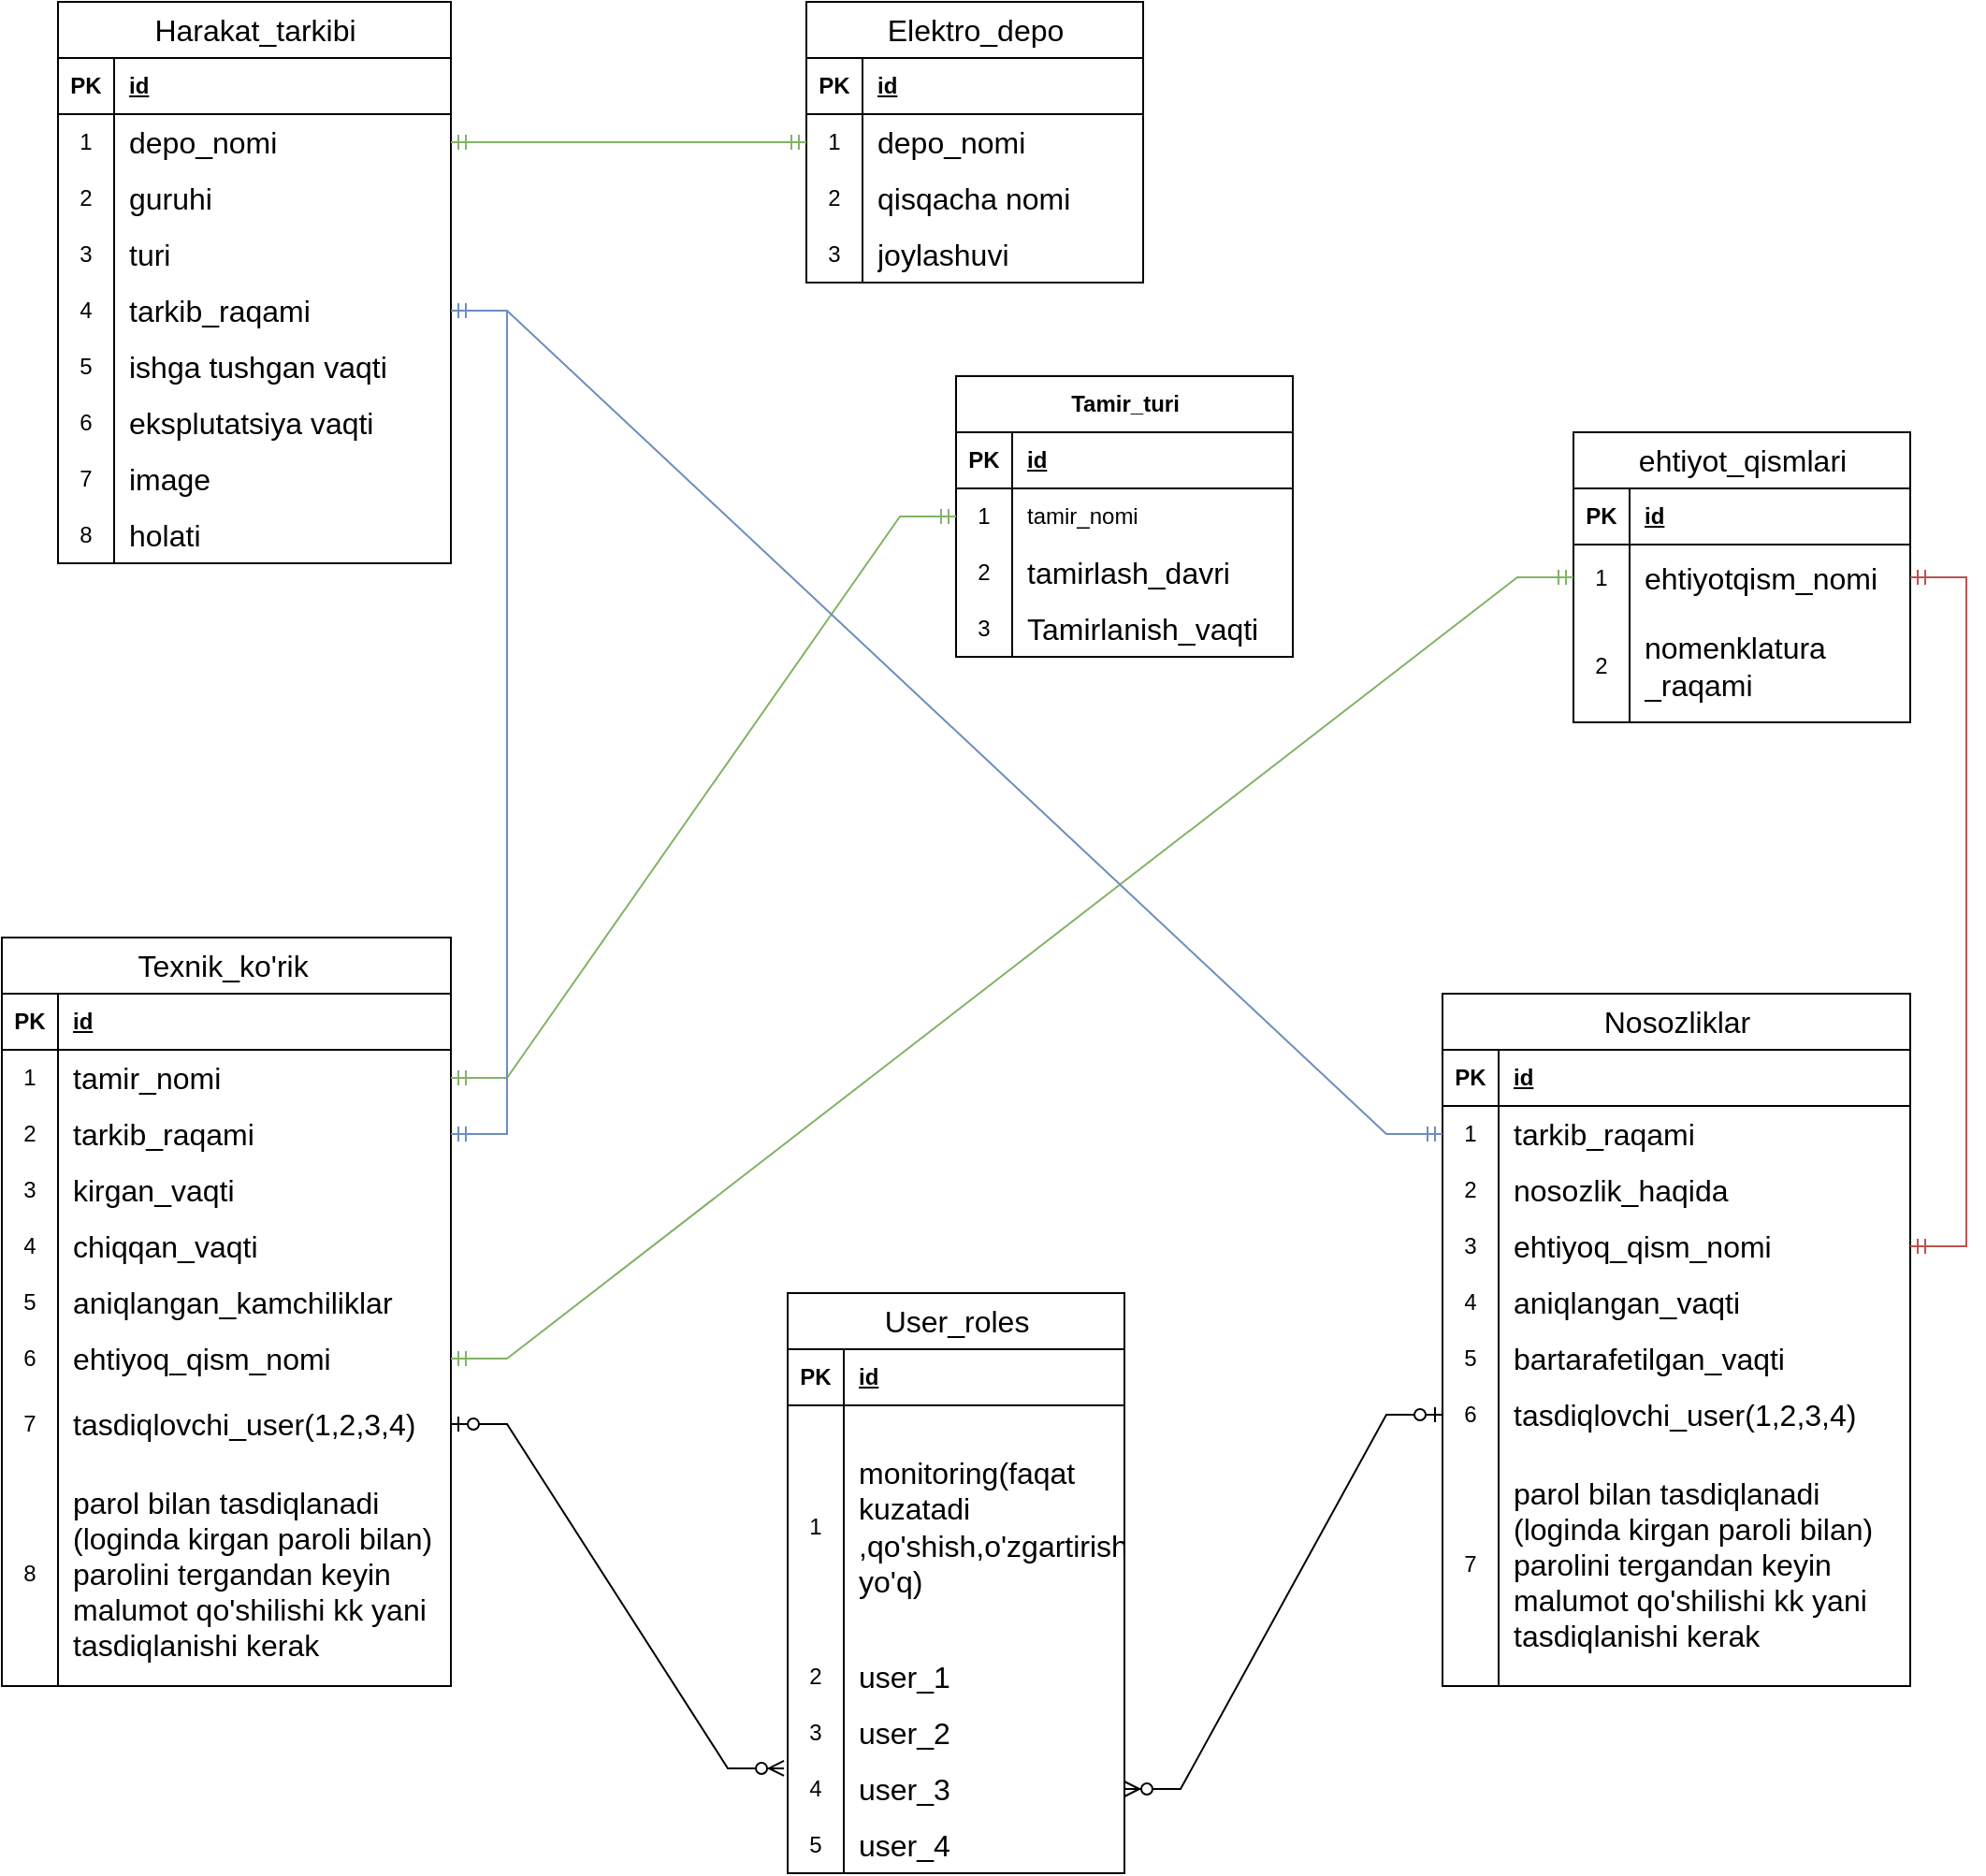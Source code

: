 <mxfile version="28.1.0">
  <diagram name="Page-1" id="N8yVoRPOtxzETJWwscQJ">
    <mxGraphModel grid="1" page="1" gridSize="10" guides="1" tooltips="1" connect="1" arrows="1" fold="1" pageScale="1" pageWidth="850" pageHeight="1100" math="0" shadow="0">
      <root>
        <mxCell id="0" />
        <mxCell id="1" parent="0" />
        <mxCell id="665n2xnm3zShZPQSipQj-125" value="Tamir_turi" style="shape=table;startSize=30;container=1;collapsible=1;childLayout=tableLayout;fixedRows=1;rowLines=0;fontStyle=1;align=center;resizeLast=1;html=1;" vertex="1" parent="1">
          <mxGeometry x="240" y="230" width="180" height="150" as="geometry" />
        </mxCell>
        <mxCell id="665n2xnm3zShZPQSipQj-126" value="" style="shape=tableRow;horizontal=0;startSize=0;swimlaneHead=0;swimlaneBody=0;fillColor=none;collapsible=0;dropTarget=0;points=[[0,0.5],[1,0.5]];portConstraint=eastwest;top=0;left=0;right=0;bottom=1;" vertex="1" parent="665n2xnm3zShZPQSipQj-125">
          <mxGeometry y="30" width="180" height="30" as="geometry" />
        </mxCell>
        <mxCell id="665n2xnm3zShZPQSipQj-127" value="PK" style="shape=partialRectangle;connectable=0;fillColor=none;top=0;left=0;bottom=0;right=0;fontStyle=1;overflow=hidden;whiteSpace=wrap;html=1;" vertex="1" parent="665n2xnm3zShZPQSipQj-126">
          <mxGeometry width="30" height="30" as="geometry">
            <mxRectangle width="30" height="30" as="alternateBounds" />
          </mxGeometry>
        </mxCell>
        <mxCell id="665n2xnm3zShZPQSipQj-128" value="id" style="shape=partialRectangle;connectable=0;fillColor=none;top=0;left=0;bottom=0;right=0;align=left;spacingLeft=6;fontStyle=5;overflow=hidden;whiteSpace=wrap;html=1;" vertex="1" parent="665n2xnm3zShZPQSipQj-126">
          <mxGeometry x="30" width="150" height="30" as="geometry">
            <mxRectangle width="150" height="30" as="alternateBounds" />
          </mxGeometry>
        </mxCell>
        <mxCell id="665n2xnm3zShZPQSipQj-129" value="" style="shape=tableRow;horizontal=0;startSize=0;swimlaneHead=0;swimlaneBody=0;fillColor=none;collapsible=0;dropTarget=0;points=[[0,0.5],[1,0.5]];portConstraint=eastwest;top=0;left=0;right=0;bottom=0;" vertex="1" parent="665n2xnm3zShZPQSipQj-125">
          <mxGeometry y="60" width="180" height="30" as="geometry" />
        </mxCell>
        <mxCell id="665n2xnm3zShZPQSipQj-130" value="1" style="shape=partialRectangle;connectable=0;fillColor=none;top=0;left=0;bottom=0;right=0;editable=1;overflow=hidden;whiteSpace=wrap;html=1;" vertex="1" parent="665n2xnm3zShZPQSipQj-129">
          <mxGeometry width="30" height="30" as="geometry">
            <mxRectangle width="30" height="30" as="alternateBounds" />
          </mxGeometry>
        </mxCell>
        <mxCell id="665n2xnm3zShZPQSipQj-131" value="tamir_nomi" style="shape=partialRectangle;connectable=0;fillColor=none;top=0;left=0;bottom=0;right=0;align=left;spacingLeft=6;overflow=hidden;whiteSpace=wrap;html=1;" vertex="1" parent="665n2xnm3zShZPQSipQj-129">
          <mxGeometry x="30" width="150" height="30" as="geometry">
            <mxRectangle width="150" height="30" as="alternateBounds" />
          </mxGeometry>
        </mxCell>
        <mxCell id="665n2xnm3zShZPQSipQj-132" value="" style="shape=tableRow;horizontal=0;startSize=0;swimlaneHead=0;swimlaneBody=0;fillColor=none;collapsible=0;dropTarget=0;points=[[0,0.5],[1,0.5]];portConstraint=eastwest;top=0;left=0;right=0;bottom=0;" vertex="1" parent="665n2xnm3zShZPQSipQj-125">
          <mxGeometry y="90" width="180" height="30" as="geometry" />
        </mxCell>
        <mxCell id="665n2xnm3zShZPQSipQj-133" value="2" style="shape=partialRectangle;connectable=0;fillColor=none;top=0;left=0;bottom=0;right=0;editable=1;overflow=hidden;whiteSpace=wrap;html=1;" vertex="1" parent="665n2xnm3zShZPQSipQj-132">
          <mxGeometry width="30" height="30" as="geometry">
            <mxRectangle width="30" height="30" as="alternateBounds" />
          </mxGeometry>
        </mxCell>
        <mxCell id="665n2xnm3zShZPQSipQj-134" value="&lt;span style=&quot;font-size: 16px;&quot;&gt;tamirlash_davri&lt;/span&gt;" style="shape=partialRectangle;connectable=0;fillColor=none;top=0;left=0;bottom=0;right=0;align=left;spacingLeft=6;overflow=hidden;whiteSpace=wrap;html=1;" vertex="1" parent="665n2xnm3zShZPQSipQj-132">
          <mxGeometry x="30" width="150" height="30" as="geometry">
            <mxRectangle width="150" height="30" as="alternateBounds" />
          </mxGeometry>
        </mxCell>
        <mxCell id="665n2xnm3zShZPQSipQj-135" value="" style="shape=tableRow;horizontal=0;startSize=0;swimlaneHead=0;swimlaneBody=0;fillColor=none;collapsible=0;dropTarget=0;points=[[0,0.5],[1,0.5]];portConstraint=eastwest;top=0;left=0;right=0;bottom=0;" vertex="1" parent="665n2xnm3zShZPQSipQj-125">
          <mxGeometry y="120" width="180" height="30" as="geometry" />
        </mxCell>
        <mxCell id="665n2xnm3zShZPQSipQj-136" value="3" style="shape=partialRectangle;connectable=0;fillColor=none;top=0;left=0;bottom=0;right=0;editable=1;overflow=hidden;whiteSpace=wrap;html=1;" vertex="1" parent="665n2xnm3zShZPQSipQj-135">
          <mxGeometry width="30" height="30" as="geometry">
            <mxRectangle width="30" height="30" as="alternateBounds" />
          </mxGeometry>
        </mxCell>
        <mxCell id="665n2xnm3zShZPQSipQj-137" value="&lt;span style=&quot;font-size: 16px;&quot;&gt;Tamirlanish_vaqti&lt;/span&gt;" style="shape=partialRectangle;connectable=0;fillColor=none;top=0;left=0;bottom=0;right=0;align=left;spacingLeft=6;overflow=hidden;whiteSpace=wrap;html=1;" vertex="1" parent="665n2xnm3zShZPQSipQj-135">
          <mxGeometry x="30" width="150" height="30" as="geometry">
            <mxRectangle width="150" height="30" as="alternateBounds" />
          </mxGeometry>
        </mxCell>
        <mxCell id="665n2xnm3zShZPQSipQj-138" value="&lt;span style=&quot;font-size: 16px; font-weight: 400;&quot;&gt;Elektro_depo&lt;/span&gt;" style="shape=table;startSize=30;container=1;collapsible=1;childLayout=tableLayout;fixedRows=1;rowLines=0;fontStyle=1;align=center;resizeLast=1;html=1;" vertex="1" parent="1">
          <mxGeometry x="160" y="30" width="180" height="150" as="geometry" />
        </mxCell>
        <mxCell id="665n2xnm3zShZPQSipQj-139" value="" style="shape=tableRow;horizontal=0;startSize=0;swimlaneHead=0;swimlaneBody=0;fillColor=none;collapsible=0;dropTarget=0;points=[[0,0.5],[1,0.5]];portConstraint=eastwest;top=0;left=0;right=0;bottom=1;" vertex="1" parent="665n2xnm3zShZPQSipQj-138">
          <mxGeometry y="30" width="180" height="30" as="geometry" />
        </mxCell>
        <mxCell id="665n2xnm3zShZPQSipQj-140" value="PK" style="shape=partialRectangle;connectable=0;fillColor=none;top=0;left=0;bottom=0;right=0;fontStyle=1;overflow=hidden;whiteSpace=wrap;html=1;" vertex="1" parent="665n2xnm3zShZPQSipQj-139">
          <mxGeometry width="30" height="30" as="geometry">
            <mxRectangle width="30" height="30" as="alternateBounds" />
          </mxGeometry>
        </mxCell>
        <mxCell id="665n2xnm3zShZPQSipQj-141" value="id" style="shape=partialRectangle;connectable=0;fillColor=none;top=0;left=0;bottom=0;right=0;align=left;spacingLeft=6;fontStyle=5;overflow=hidden;whiteSpace=wrap;html=1;" vertex="1" parent="665n2xnm3zShZPQSipQj-139">
          <mxGeometry x="30" width="150" height="30" as="geometry">
            <mxRectangle width="150" height="30" as="alternateBounds" />
          </mxGeometry>
        </mxCell>
        <mxCell id="665n2xnm3zShZPQSipQj-142" value="" style="shape=tableRow;horizontal=0;startSize=0;swimlaneHead=0;swimlaneBody=0;fillColor=none;collapsible=0;dropTarget=0;points=[[0,0.5],[1,0.5]];portConstraint=eastwest;top=0;left=0;right=0;bottom=0;" vertex="1" parent="665n2xnm3zShZPQSipQj-138">
          <mxGeometry y="60" width="180" height="30" as="geometry" />
        </mxCell>
        <mxCell id="665n2xnm3zShZPQSipQj-143" value="1" style="shape=partialRectangle;connectable=0;fillColor=none;top=0;left=0;bottom=0;right=0;editable=1;overflow=hidden;whiteSpace=wrap;html=1;" vertex="1" parent="665n2xnm3zShZPQSipQj-142">
          <mxGeometry width="30" height="30" as="geometry">
            <mxRectangle width="30" height="30" as="alternateBounds" />
          </mxGeometry>
        </mxCell>
        <mxCell id="665n2xnm3zShZPQSipQj-144" value="&lt;span style=&quot;font-size: 16px;&quot;&gt;depo_nomi&lt;/span&gt;" style="shape=partialRectangle;connectable=0;fillColor=none;top=0;left=0;bottom=0;right=0;align=left;spacingLeft=6;overflow=hidden;whiteSpace=wrap;html=1;" vertex="1" parent="665n2xnm3zShZPQSipQj-142">
          <mxGeometry x="30" width="150" height="30" as="geometry">
            <mxRectangle width="150" height="30" as="alternateBounds" />
          </mxGeometry>
        </mxCell>
        <mxCell id="665n2xnm3zShZPQSipQj-145" value="" style="shape=tableRow;horizontal=0;startSize=0;swimlaneHead=0;swimlaneBody=0;fillColor=none;collapsible=0;dropTarget=0;points=[[0,0.5],[1,0.5]];portConstraint=eastwest;top=0;left=0;right=0;bottom=0;" vertex="1" parent="665n2xnm3zShZPQSipQj-138">
          <mxGeometry y="90" width="180" height="30" as="geometry" />
        </mxCell>
        <mxCell id="665n2xnm3zShZPQSipQj-146" value="2" style="shape=partialRectangle;connectable=0;fillColor=none;top=0;left=0;bottom=0;right=0;editable=1;overflow=hidden;whiteSpace=wrap;html=1;" vertex="1" parent="665n2xnm3zShZPQSipQj-145">
          <mxGeometry width="30" height="30" as="geometry">
            <mxRectangle width="30" height="30" as="alternateBounds" />
          </mxGeometry>
        </mxCell>
        <mxCell id="665n2xnm3zShZPQSipQj-147" value="&lt;span style=&quot;font-size: 16px;&quot;&gt;qisqacha nomi&lt;/span&gt;" style="shape=partialRectangle;connectable=0;fillColor=none;top=0;left=0;bottom=0;right=0;align=left;spacingLeft=6;overflow=hidden;whiteSpace=wrap;html=1;" vertex="1" parent="665n2xnm3zShZPQSipQj-145">
          <mxGeometry x="30" width="150" height="30" as="geometry">
            <mxRectangle width="150" height="30" as="alternateBounds" />
          </mxGeometry>
        </mxCell>
        <mxCell id="665n2xnm3zShZPQSipQj-148" value="" style="shape=tableRow;horizontal=0;startSize=0;swimlaneHead=0;swimlaneBody=0;fillColor=none;collapsible=0;dropTarget=0;points=[[0,0.5],[1,0.5]];portConstraint=eastwest;top=0;left=0;right=0;bottom=0;" vertex="1" parent="665n2xnm3zShZPQSipQj-138">
          <mxGeometry y="120" width="180" height="30" as="geometry" />
        </mxCell>
        <mxCell id="665n2xnm3zShZPQSipQj-149" value="3" style="shape=partialRectangle;connectable=0;fillColor=none;top=0;left=0;bottom=0;right=0;editable=1;overflow=hidden;whiteSpace=wrap;html=1;" vertex="1" parent="665n2xnm3zShZPQSipQj-148">
          <mxGeometry width="30" height="30" as="geometry">
            <mxRectangle width="30" height="30" as="alternateBounds" />
          </mxGeometry>
        </mxCell>
        <mxCell id="665n2xnm3zShZPQSipQj-150" value="&lt;span style=&quot;font-size: 16px;&quot;&gt;joylashuvi&lt;/span&gt;" style="shape=partialRectangle;connectable=0;fillColor=none;top=0;left=0;bottom=0;right=0;align=left;spacingLeft=6;overflow=hidden;whiteSpace=wrap;html=1;" vertex="1" parent="665n2xnm3zShZPQSipQj-148">
          <mxGeometry x="30" width="150" height="30" as="geometry">
            <mxRectangle width="150" height="30" as="alternateBounds" />
          </mxGeometry>
        </mxCell>
        <mxCell id="665n2xnm3zShZPQSipQj-151" value="&lt;span style=&quot;font-size: 16px; font-weight: 400;&quot;&gt;ehtiyot_qismlari&lt;/span&gt;" style="shape=table;startSize=30;container=1;collapsible=1;childLayout=tableLayout;fixedRows=1;rowLines=0;fontStyle=1;align=center;resizeLast=1;html=1;" vertex="1" parent="1">
          <mxGeometry x="570" y="260" width="180" height="155" as="geometry" />
        </mxCell>
        <mxCell id="665n2xnm3zShZPQSipQj-152" value="" style="shape=tableRow;horizontal=0;startSize=0;swimlaneHead=0;swimlaneBody=0;fillColor=none;collapsible=0;dropTarget=0;points=[[0,0.5],[1,0.5]];portConstraint=eastwest;top=0;left=0;right=0;bottom=1;" vertex="1" parent="665n2xnm3zShZPQSipQj-151">
          <mxGeometry y="30" width="180" height="30" as="geometry" />
        </mxCell>
        <mxCell id="665n2xnm3zShZPQSipQj-153" value="PK" style="shape=partialRectangle;connectable=0;fillColor=none;top=0;left=0;bottom=0;right=0;fontStyle=1;overflow=hidden;whiteSpace=wrap;html=1;" vertex="1" parent="665n2xnm3zShZPQSipQj-152">
          <mxGeometry width="30" height="30" as="geometry">
            <mxRectangle width="30" height="30" as="alternateBounds" />
          </mxGeometry>
        </mxCell>
        <mxCell id="665n2xnm3zShZPQSipQj-154" value="id" style="shape=partialRectangle;connectable=0;fillColor=none;top=0;left=0;bottom=0;right=0;align=left;spacingLeft=6;fontStyle=5;overflow=hidden;whiteSpace=wrap;html=1;" vertex="1" parent="665n2xnm3zShZPQSipQj-152">
          <mxGeometry x="30" width="150" height="30" as="geometry">
            <mxRectangle width="150" height="30" as="alternateBounds" />
          </mxGeometry>
        </mxCell>
        <mxCell id="665n2xnm3zShZPQSipQj-155" value="" style="shape=tableRow;horizontal=0;startSize=0;swimlaneHead=0;swimlaneBody=0;fillColor=none;collapsible=0;dropTarget=0;points=[[0,0.5],[1,0.5]];portConstraint=eastwest;top=0;left=0;right=0;bottom=0;" vertex="1" parent="665n2xnm3zShZPQSipQj-151">
          <mxGeometry y="60" width="180" height="35" as="geometry" />
        </mxCell>
        <mxCell id="665n2xnm3zShZPQSipQj-156" value="1" style="shape=partialRectangle;connectable=0;fillColor=none;top=0;left=0;bottom=0;right=0;editable=1;overflow=hidden;whiteSpace=wrap;html=1;" vertex="1" parent="665n2xnm3zShZPQSipQj-155">
          <mxGeometry width="30" height="35" as="geometry">
            <mxRectangle width="30" height="35" as="alternateBounds" />
          </mxGeometry>
        </mxCell>
        <mxCell id="665n2xnm3zShZPQSipQj-157" value="&lt;span style=&quot;font-size: 16px;&quot;&gt;ehtiyotqism_nomi&lt;/span&gt;" style="shape=partialRectangle;connectable=0;fillColor=none;top=0;left=0;bottom=0;right=0;align=left;spacingLeft=6;overflow=hidden;whiteSpace=wrap;html=1;" vertex="1" parent="665n2xnm3zShZPQSipQj-155">
          <mxGeometry x="30" width="150" height="35" as="geometry">
            <mxRectangle width="150" height="35" as="alternateBounds" />
          </mxGeometry>
        </mxCell>
        <mxCell id="665n2xnm3zShZPQSipQj-161" value="" style="shape=tableRow;horizontal=0;startSize=0;swimlaneHead=0;swimlaneBody=0;fillColor=none;collapsible=0;dropTarget=0;points=[[0,0.5],[1,0.5]];portConstraint=eastwest;top=0;left=0;right=0;bottom=0;" vertex="1" parent="665n2xnm3zShZPQSipQj-151">
          <mxGeometry y="95" width="180" height="60" as="geometry" />
        </mxCell>
        <mxCell id="665n2xnm3zShZPQSipQj-162" value="2" style="shape=partialRectangle;connectable=0;fillColor=none;top=0;left=0;bottom=0;right=0;editable=1;overflow=hidden;whiteSpace=wrap;html=1;" vertex="1" parent="665n2xnm3zShZPQSipQj-161">
          <mxGeometry width="30" height="60" as="geometry">
            <mxRectangle width="30" height="60" as="alternateBounds" />
          </mxGeometry>
        </mxCell>
        <mxCell id="665n2xnm3zShZPQSipQj-163" value="&lt;span style=&quot;font-size: 16px;&quot;&gt;nomenklatura _raqami&lt;/span&gt;" style="shape=partialRectangle;connectable=0;fillColor=none;top=0;left=0;bottom=0;right=0;align=left;spacingLeft=6;overflow=hidden;whiteSpace=wrap;html=1;" vertex="1" parent="665n2xnm3zShZPQSipQj-161">
          <mxGeometry x="30" width="150" height="60" as="geometry">
            <mxRectangle width="150" height="60" as="alternateBounds" />
          </mxGeometry>
        </mxCell>
        <mxCell id="665n2xnm3zShZPQSipQj-164" value="&lt;span style=&quot;font-size: 16px; font-weight: 400;&quot;&gt;Harakat_tarkibi&lt;/span&gt;" style="shape=table;startSize=30;container=1;collapsible=1;childLayout=tableLayout;fixedRows=1;rowLines=0;fontStyle=1;align=center;resizeLast=1;html=1;" vertex="1" parent="1">
          <mxGeometry x="-240" y="30" width="210" height="300" as="geometry" />
        </mxCell>
        <mxCell id="665n2xnm3zShZPQSipQj-165" value="" style="shape=tableRow;horizontal=0;startSize=0;swimlaneHead=0;swimlaneBody=0;fillColor=none;collapsible=0;dropTarget=0;points=[[0,0.5],[1,0.5]];portConstraint=eastwest;top=0;left=0;right=0;bottom=1;" vertex="1" parent="665n2xnm3zShZPQSipQj-164">
          <mxGeometry y="30" width="210" height="30" as="geometry" />
        </mxCell>
        <mxCell id="665n2xnm3zShZPQSipQj-166" value="PK" style="shape=partialRectangle;connectable=0;fillColor=none;top=0;left=0;bottom=0;right=0;fontStyle=1;overflow=hidden;whiteSpace=wrap;html=1;" vertex="1" parent="665n2xnm3zShZPQSipQj-165">
          <mxGeometry width="30" height="30" as="geometry">
            <mxRectangle width="30" height="30" as="alternateBounds" />
          </mxGeometry>
        </mxCell>
        <mxCell id="665n2xnm3zShZPQSipQj-167" value="id" style="shape=partialRectangle;connectable=0;fillColor=none;top=0;left=0;bottom=0;right=0;align=left;spacingLeft=6;fontStyle=5;overflow=hidden;whiteSpace=wrap;html=1;" vertex="1" parent="665n2xnm3zShZPQSipQj-165">
          <mxGeometry x="30" width="180" height="30" as="geometry">
            <mxRectangle width="180" height="30" as="alternateBounds" />
          </mxGeometry>
        </mxCell>
        <mxCell id="665n2xnm3zShZPQSipQj-168" value="" style="shape=tableRow;horizontal=0;startSize=0;swimlaneHead=0;swimlaneBody=0;fillColor=none;collapsible=0;dropTarget=0;points=[[0,0.5],[1,0.5]];portConstraint=eastwest;top=0;left=0;right=0;bottom=0;" vertex="1" parent="665n2xnm3zShZPQSipQj-164">
          <mxGeometry y="60" width="210" height="30" as="geometry" />
        </mxCell>
        <mxCell id="665n2xnm3zShZPQSipQj-169" value="1" style="shape=partialRectangle;connectable=0;fillColor=none;top=0;left=0;bottom=0;right=0;editable=1;overflow=hidden;whiteSpace=wrap;html=1;" vertex="1" parent="665n2xnm3zShZPQSipQj-168">
          <mxGeometry width="30" height="30" as="geometry">
            <mxRectangle width="30" height="30" as="alternateBounds" />
          </mxGeometry>
        </mxCell>
        <mxCell id="665n2xnm3zShZPQSipQj-170" value="&lt;span style=&quot;font-size: 16px;&quot;&gt;depo_nomi&lt;/span&gt;" style="shape=partialRectangle;connectable=0;fillColor=none;top=0;left=0;bottom=0;right=0;align=left;spacingLeft=6;overflow=hidden;whiteSpace=wrap;html=1;" vertex="1" parent="665n2xnm3zShZPQSipQj-168">
          <mxGeometry x="30" width="180" height="30" as="geometry">
            <mxRectangle width="180" height="30" as="alternateBounds" />
          </mxGeometry>
        </mxCell>
        <mxCell id="665n2xnm3zShZPQSipQj-171" value="" style="shape=tableRow;horizontal=0;startSize=0;swimlaneHead=0;swimlaneBody=0;fillColor=none;collapsible=0;dropTarget=0;points=[[0,0.5],[1,0.5]];portConstraint=eastwest;top=0;left=0;right=0;bottom=0;" vertex="1" parent="665n2xnm3zShZPQSipQj-164">
          <mxGeometry y="90" width="210" height="30" as="geometry" />
        </mxCell>
        <mxCell id="665n2xnm3zShZPQSipQj-172" value="2" style="shape=partialRectangle;connectable=0;fillColor=none;top=0;left=0;bottom=0;right=0;editable=1;overflow=hidden;whiteSpace=wrap;html=1;" vertex="1" parent="665n2xnm3zShZPQSipQj-171">
          <mxGeometry width="30" height="30" as="geometry">
            <mxRectangle width="30" height="30" as="alternateBounds" />
          </mxGeometry>
        </mxCell>
        <mxCell id="665n2xnm3zShZPQSipQj-173" value="&lt;span style=&quot;font-size: 16px;&quot;&gt;guruhi&lt;/span&gt;" style="shape=partialRectangle;connectable=0;fillColor=none;top=0;left=0;bottom=0;right=0;align=left;spacingLeft=6;overflow=hidden;whiteSpace=wrap;html=1;" vertex="1" parent="665n2xnm3zShZPQSipQj-171">
          <mxGeometry x="30" width="180" height="30" as="geometry">
            <mxRectangle width="180" height="30" as="alternateBounds" />
          </mxGeometry>
        </mxCell>
        <mxCell id="665n2xnm3zShZPQSipQj-174" value="" style="shape=tableRow;horizontal=0;startSize=0;swimlaneHead=0;swimlaneBody=0;fillColor=none;collapsible=0;dropTarget=0;points=[[0,0.5],[1,0.5]];portConstraint=eastwest;top=0;left=0;right=0;bottom=0;" vertex="1" parent="665n2xnm3zShZPQSipQj-164">
          <mxGeometry y="120" width="210" height="30" as="geometry" />
        </mxCell>
        <mxCell id="665n2xnm3zShZPQSipQj-175" value="3" style="shape=partialRectangle;connectable=0;fillColor=none;top=0;left=0;bottom=0;right=0;editable=1;overflow=hidden;whiteSpace=wrap;html=1;" vertex="1" parent="665n2xnm3zShZPQSipQj-174">
          <mxGeometry width="30" height="30" as="geometry">
            <mxRectangle width="30" height="30" as="alternateBounds" />
          </mxGeometry>
        </mxCell>
        <mxCell id="665n2xnm3zShZPQSipQj-176" value="&lt;span style=&quot;font-size: 16px;&quot;&gt;turi&lt;/span&gt;" style="shape=partialRectangle;connectable=0;fillColor=none;top=0;left=0;bottom=0;right=0;align=left;spacingLeft=6;overflow=hidden;whiteSpace=wrap;html=1;" vertex="1" parent="665n2xnm3zShZPQSipQj-174">
          <mxGeometry x="30" width="180" height="30" as="geometry">
            <mxRectangle width="180" height="30" as="alternateBounds" />
          </mxGeometry>
        </mxCell>
        <mxCell id="665n2xnm3zShZPQSipQj-195" value="" style="shape=tableRow;horizontal=0;startSize=0;swimlaneHead=0;swimlaneBody=0;fillColor=none;collapsible=0;dropTarget=0;points=[[0,0.5],[1,0.5]];portConstraint=eastwest;top=0;left=0;right=0;bottom=0;" vertex="1" parent="665n2xnm3zShZPQSipQj-164">
          <mxGeometry y="150" width="210" height="30" as="geometry" />
        </mxCell>
        <mxCell id="665n2xnm3zShZPQSipQj-196" value="4" style="shape=partialRectangle;connectable=0;fillColor=none;top=0;left=0;bottom=0;right=0;editable=1;overflow=hidden;whiteSpace=wrap;html=1;" vertex="1" parent="665n2xnm3zShZPQSipQj-195">
          <mxGeometry width="30" height="30" as="geometry">
            <mxRectangle width="30" height="30" as="alternateBounds" />
          </mxGeometry>
        </mxCell>
        <mxCell id="665n2xnm3zShZPQSipQj-197" value="&lt;span style=&quot;font-size: 16px;&quot;&gt;tarkib_raqami&lt;/span&gt;" style="shape=partialRectangle;connectable=0;fillColor=none;top=0;left=0;bottom=0;right=0;align=left;spacingLeft=6;overflow=hidden;whiteSpace=wrap;html=1;" vertex="1" parent="665n2xnm3zShZPQSipQj-195">
          <mxGeometry x="30" width="180" height="30" as="geometry">
            <mxRectangle width="180" height="30" as="alternateBounds" />
          </mxGeometry>
        </mxCell>
        <mxCell id="665n2xnm3zShZPQSipQj-198" value="" style="shape=tableRow;horizontal=0;startSize=0;swimlaneHead=0;swimlaneBody=0;fillColor=none;collapsible=0;dropTarget=0;points=[[0,0.5],[1,0.5]];portConstraint=eastwest;top=0;left=0;right=0;bottom=0;" vertex="1" parent="665n2xnm3zShZPQSipQj-164">
          <mxGeometry y="180" width="210" height="30" as="geometry" />
        </mxCell>
        <mxCell id="665n2xnm3zShZPQSipQj-199" value="5" style="shape=partialRectangle;connectable=0;fillColor=none;top=0;left=0;bottom=0;right=0;editable=1;overflow=hidden;whiteSpace=wrap;html=1;" vertex="1" parent="665n2xnm3zShZPQSipQj-198">
          <mxGeometry width="30" height="30" as="geometry">
            <mxRectangle width="30" height="30" as="alternateBounds" />
          </mxGeometry>
        </mxCell>
        <mxCell id="665n2xnm3zShZPQSipQj-200" value="&lt;span style=&quot;font-size: 16px;&quot;&gt;ishga tushgan vaqti&lt;/span&gt;" style="shape=partialRectangle;connectable=0;fillColor=none;top=0;left=0;bottom=0;right=0;align=left;spacingLeft=6;overflow=hidden;whiteSpace=wrap;html=1;" vertex="1" parent="665n2xnm3zShZPQSipQj-198">
          <mxGeometry x="30" width="180" height="30" as="geometry">
            <mxRectangle width="180" height="30" as="alternateBounds" />
          </mxGeometry>
        </mxCell>
        <mxCell id="665n2xnm3zShZPQSipQj-201" value="" style="shape=tableRow;horizontal=0;startSize=0;swimlaneHead=0;swimlaneBody=0;fillColor=none;collapsible=0;dropTarget=0;points=[[0,0.5],[1,0.5]];portConstraint=eastwest;top=0;left=0;right=0;bottom=0;" vertex="1" parent="665n2xnm3zShZPQSipQj-164">
          <mxGeometry y="210" width="210" height="30" as="geometry" />
        </mxCell>
        <mxCell id="665n2xnm3zShZPQSipQj-202" value="6" style="shape=partialRectangle;connectable=0;fillColor=none;top=0;left=0;bottom=0;right=0;editable=1;overflow=hidden;whiteSpace=wrap;html=1;" vertex="1" parent="665n2xnm3zShZPQSipQj-201">
          <mxGeometry width="30" height="30" as="geometry">
            <mxRectangle width="30" height="30" as="alternateBounds" />
          </mxGeometry>
        </mxCell>
        <mxCell id="665n2xnm3zShZPQSipQj-203" value="&lt;span style=&quot;font-size: 16px;&quot;&gt;eksplutatsiya vaqti&lt;/span&gt;" style="shape=partialRectangle;connectable=0;fillColor=none;top=0;left=0;bottom=0;right=0;align=left;spacingLeft=6;overflow=hidden;whiteSpace=wrap;html=1;" vertex="1" parent="665n2xnm3zShZPQSipQj-201">
          <mxGeometry x="30" width="180" height="30" as="geometry">
            <mxRectangle width="180" height="30" as="alternateBounds" />
          </mxGeometry>
        </mxCell>
        <mxCell id="665n2xnm3zShZPQSipQj-204" value="" style="shape=tableRow;horizontal=0;startSize=0;swimlaneHead=0;swimlaneBody=0;fillColor=none;collapsible=0;dropTarget=0;points=[[0,0.5],[1,0.5]];portConstraint=eastwest;top=0;left=0;right=0;bottom=0;" vertex="1" parent="665n2xnm3zShZPQSipQj-164">
          <mxGeometry y="240" width="210" height="30" as="geometry" />
        </mxCell>
        <mxCell id="665n2xnm3zShZPQSipQj-205" value="7" style="shape=partialRectangle;connectable=0;fillColor=none;top=0;left=0;bottom=0;right=0;editable=1;overflow=hidden;whiteSpace=wrap;html=1;" vertex="1" parent="665n2xnm3zShZPQSipQj-204">
          <mxGeometry width="30" height="30" as="geometry">
            <mxRectangle width="30" height="30" as="alternateBounds" />
          </mxGeometry>
        </mxCell>
        <mxCell id="665n2xnm3zShZPQSipQj-206" value="&lt;span style=&quot;font-size: 16px;&quot;&gt;image&lt;/span&gt;" style="shape=partialRectangle;connectable=0;fillColor=none;top=0;left=0;bottom=0;right=0;align=left;spacingLeft=6;overflow=hidden;whiteSpace=wrap;html=1;" vertex="1" parent="665n2xnm3zShZPQSipQj-204">
          <mxGeometry x="30" width="180" height="30" as="geometry">
            <mxRectangle width="180" height="30" as="alternateBounds" />
          </mxGeometry>
        </mxCell>
        <mxCell id="665n2xnm3zShZPQSipQj-207" value="" style="shape=tableRow;horizontal=0;startSize=0;swimlaneHead=0;swimlaneBody=0;fillColor=none;collapsible=0;dropTarget=0;points=[[0,0.5],[1,0.5]];portConstraint=eastwest;top=0;left=0;right=0;bottom=0;" vertex="1" parent="665n2xnm3zShZPQSipQj-164">
          <mxGeometry y="270" width="210" height="30" as="geometry" />
        </mxCell>
        <mxCell id="665n2xnm3zShZPQSipQj-208" value="8" style="shape=partialRectangle;connectable=0;fillColor=none;top=0;left=0;bottom=0;right=0;editable=1;overflow=hidden;whiteSpace=wrap;html=1;" vertex="1" parent="665n2xnm3zShZPQSipQj-207">
          <mxGeometry width="30" height="30" as="geometry">
            <mxRectangle width="30" height="30" as="alternateBounds" />
          </mxGeometry>
        </mxCell>
        <mxCell id="665n2xnm3zShZPQSipQj-209" value="&lt;span style=&quot;font-size: 16px;&quot;&gt;holati&lt;/span&gt;" style="shape=partialRectangle;connectable=0;fillColor=none;top=0;left=0;bottom=0;right=0;align=left;spacingLeft=6;overflow=hidden;whiteSpace=wrap;html=1;" vertex="1" parent="665n2xnm3zShZPQSipQj-207">
          <mxGeometry x="30" width="180" height="30" as="geometry">
            <mxRectangle width="180" height="30" as="alternateBounds" />
          </mxGeometry>
        </mxCell>
        <mxCell id="665n2xnm3zShZPQSipQj-210" value="&lt;span style=&quot;font-size: 16px; font-weight: 400;&quot;&gt;Texnik_ko&#39;rik&amp;nbsp;&lt;/span&gt;" style="shape=table;startSize=30;container=1;collapsible=1;childLayout=tableLayout;fixedRows=1;rowLines=0;fontStyle=1;align=center;resizeLast=1;html=1;" vertex="1" parent="1">
          <mxGeometry x="-270" y="530" width="240" height="400" as="geometry" />
        </mxCell>
        <mxCell id="665n2xnm3zShZPQSipQj-211" value="" style="shape=tableRow;horizontal=0;startSize=0;swimlaneHead=0;swimlaneBody=0;fillColor=none;collapsible=0;dropTarget=0;points=[[0,0.5],[1,0.5]];portConstraint=eastwest;top=0;left=0;right=0;bottom=1;" vertex="1" parent="665n2xnm3zShZPQSipQj-210">
          <mxGeometry y="30" width="240" height="30" as="geometry" />
        </mxCell>
        <mxCell id="665n2xnm3zShZPQSipQj-212" value="PK" style="shape=partialRectangle;connectable=0;fillColor=none;top=0;left=0;bottom=0;right=0;fontStyle=1;overflow=hidden;whiteSpace=wrap;html=1;" vertex="1" parent="665n2xnm3zShZPQSipQj-211">
          <mxGeometry width="30" height="30" as="geometry">
            <mxRectangle width="30" height="30" as="alternateBounds" />
          </mxGeometry>
        </mxCell>
        <mxCell id="665n2xnm3zShZPQSipQj-213" value="id" style="shape=partialRectangle;connectable=0;fillColor=none;top=0;left=0;bottom=0;right=0;align=left;spacingLeft=6;fontStyle=5;overflow=hidden;whiteSpace=wrap;html=1;" vertex="1" parent="665n2xnm3zShZPQSipQj-211">
          <mxGeometry x="30" width="210" height="30" as="geometry">
            <mxRectangle width="210" height="30" as="alternateBounds" />
          </mxGeometry>
        </mxCell>
        <mxCell id="665n2xnm3zShZPQSipQj-214" value="" style="shape=tableRow;horizontal=0;startSize=0;swimlaneHead=0;swimlaneBody=0;fillColor=none;collapsible=0;dropTarget=0;points=[[0,0.5],[1,0.5]];portConstraint=eastwest;top=0;left=0;right=0;bottom=0;" vertex="1" parent="665n2xnm3zShZPQSipQj-210">
          <mxGeometry y="60" width="240" height="30" as="geometry" />
        </mxCell>
        <mxCell id="665n2xnm3zShZPQSipQj-215" value="1" style="shape=partialRectangle;connectable=0;fillColor=none;top=0;left=0;bottom=0;right=0;editable=1;overflow=hidden;whiteSpace=wrap;html=1;" vertex="1" parent="665n2xnm3zShZPQSipQj-214">
          <mxGeometry width="30" height="30" as="geometry">
            <mxRectangle width="30" height="30" as="alternateBounds" />
          </mxGeometry>
        </mxCell>
        <mxCell id="665n2xnm3zShZPQSipQj-216" value="&lt;span style=&quot;font-size: 16px;&quot;&gt;tamir_nomi&lt;/span&gt;" style="shape=partialRectangle;connectable=0;fillColor=none;top=0;left=0;bottom=0;right=0;align=left;spacingLeft=6;overflow=hidden;whiteSpace=wrap;html=1;" vertex="1" parent="665n2xnm3zShZPQSipQj-214">
          <mxGeometry x="30" width="210" height="30" as="geometry">
            <mxRectangle width="210" height="30" as="alternateBounds" />
          </mxGeometry>
        </mxCell>
        <mxCell id="665n2xnm3zShZPQSipQj-217" value="" style="shape=tableRow;horizontal=0;startSize=0;swimlaneHead=0;swimlaneBody=0;fillColor=none;collapsible=0;dropTarget=0;points=[[0,0.5],[1,0.5]];portConstraint=eastwest;top=0;left=0;right=0;bottom=0;" vertex="1" parent="665n2xnm3zShZPQSipQj-210">
          <mxGeometry y="90" width="240" height="30" as="geometry" />
        </mxCell>
        <mxCell id="665n2xnm3zShZPQSipQj-218" value="2" style="shape=partialRectangle;connectable=0;fillColor=none;top=0;left=0;bottom=0;right=0;editable=1;overflow=hidden;whiteSpace=wrap;html=1;" vertex="1" parent="665n2xnm3zShZPQSipQj-217">
          <mxGeometry width="30" height="30" as="geometry">
            <mxRectangle width="30" height="30" as="alternateBounds" />
          </mxGeometry>
        </mxCell>
        <mxCell id="665n2xnm3zShZPQSipQj-219" value="&lt;span style=&quot;font-size: 16px;&quot;&gt;tarkib_raqami&lt;/span&gt;" style="shape=partialRectangle;connectable=0;fillColor=none;top=0;left=0;bottom=0;right=0;align=left;spacingLeft=6;overflow=hidden;whiteSpace=wrap;html=1;" vertex="1" parent="665n2xnm3zShZPQSipQj-217">
          <mxGeometry x="30" width="210" height="30" as="geometry">
            <mxRectangle width="210" height="30" as="alternateBounds" />
          </mxGeometry>
        </mxCell>
        <mxCell id="665n2xnm3zShZPQSipQj-220" value="" style="shape=tableRow;horizontal=0;startSize=0;swimlaneHead=0;swimlaneBody=0;fillColor=none;collapsible=0;dropTarget=0;points=[[0,0.5],[1,0.5]];portConstraint=eastwest;top=0;left=0;right=0;bottom=0;" vertex="1" parent="665n2xnm3zShZPQSipQj-210">
          <mxGeometry y="120" width="240" height="30" as="geometry" />
        </mxCell>
        <mxCell id="665n2xnm3zShZPQSipQj-221" value="3" style="shape=partialRectangle;connectable=0;fillColor=none;top=0;left=0;bottom=0;right=0;editable=1;overflow=hidden;whiteSpace=wrap;html=1;" vertex="1" parent="665n2xnm3zShZPQSipQj-220">
          <mxGeometry width="30" height="30" as="geometry">
            <mxRectangle width="30" height="30" as="alternateBounds" />
          </mxGeometry>
        </mxCell>
        <mxCell id="665n2xnm3zShZPQSipQj-222" value="&lt;span style=&quot;font-size: 16px;&quot;&gt;kirgan_vaqti&lt;/span&gt;" style="shape=partialRectangle;connectable=0;fillColor=none;top=0;left=0;bottom=0;right=0;align=left;spacingLeft=6;overflow=hidden;whiteSpace=wrap;html=1;" vertex="1" parent="665n2xnm3zShZPQSipQj-220">
          <mxGeometry x="30" width="210" height="30" as="geometry">
            <mxRectangle width="210" height="30" as="alternateBounds" />
          </mxGeometry>
        </mxCell>
        <mxCell id="665n2xnm3zShZPQSipQj-223" value="" style="shape=tableRow;horizontal=0;startSize=0;swimlaneHead=0;swimlaneBody=0;fillColor=none;collapsible=0;dropTarget=0;points=[[0,0.5],[1,0.5]];portConstraint=eastwest;top=0;left=0;right=0;bottom=0;" vertex="1" parent="665n2xnm3zShZPQSipQj-210">
          <mxGeometry y="150" width="240" height="30" as="geometry" />
        </mxCell>
        <mxCell id="665n2xnm3zShZPQSipQj-224" value="4" style="shape=partialRectangle;connectable=0;fillColor=none;top=0;left=0;bottom=0;right=0;editable=1;overflow=hidden;whiteSpace=wrap;html=1;" vertex="1" parent="665n2xnm3zShZPQSipQj-223">
          <mxGeometry width="30" height="30" as="geometry">
            <mxRectangle width="30" height="30" as="alternateBounds" />
          </mxGeometry>
        </mxCell>
        <mxCell id="665n2xnm3zShZPQSipQj-225" value="&lt;span style=&quot;font-size: 16px;&quot;&gt;chiqqan_vaqti&lt;/span&gt;" style="shape=partialRectangle;connectable=0;fillColor=none;top=0;left=0;bottom=0;right=0;align=left;spacingLeft=6;overflow=hidden;whiteSpace=wrap;html=1;" vertex="1" parent="665n2xnm3zShZPQSipQj-223">
          <mxGeometry x="30" width="210" height="30" as="geometry">
            <mxRectangle width="210" height="30" as="alternateBounds" />
          </mxGeometry>
        </mxCell>
        <mxCell id="665n2xnm3zShZPQSipQj-226" value="" style="shape=tableRow;horizontal=0;startSize=0;swimlaneHead=0;swimlaneBody=0;fillColor=none;collapsible=0;dropTarget=0;points=[[0,0.5],[1,0.5]];portConstraint=eastwest;top=0;left=0;right=0;bottom=0;" vertex="1" parent="665n2xnm3zShZPQSipQj-210">
          <mxGeometry y="180" width="240" height="30" as="geometry" />
        </mxCell>
        <mxCell id="665n2xnm3zShZPQSipQj-227" value="5" style="shape=partialRectangle;connectable=0;fillColor=none;top=0;left=0;bottom=0;right=0;editable=1;overflow=hidden;whiteSpace=wrap;html=1;" vertex="1" parent="665n2xnm3zShZPQSipQj-226">
          <mxGeometry width="30" height="30" as="geometry">
            <mxRectangle width="30" height="30" as="alternateBounds" />
          </mxGeometry>
        </mxCell>
        <mxCell id="665n2xnm3zShZPQSipQj-228" value="&lt;span style=&quot;font-size: 16px;&quot;&gt;aniqlangan_kamchiliklar&lt;/span&gt;" style="shape=partialRectangle;connectable=0;fillColor=none;top=0;left=0;bottom=0;right=0;align=left;spacingLeft=6;overflow=hidden;whiteSpace=wrap;html=1;" vertex="1" parent="665n2xnm3zShZPQSipQj-226">
          <mxGeometry x="30" width="210" height="30" as="geometry">
            <mxRectangle width="210" height="30" as="alternateBounds" />
          </mxGeometry>
        </mxCell>
        <mxCell id="665n2xnm3zShZPQSipQj-229" value="" style="shape=tableRow;horizontal=0;startSize=0;swimlaneHead=0;swimlaneBody=0;fillColor=none;collapsible=0;dropTarget=0;points=[[0,0.5],[1,0.5]];portConstraint=eastwest;top=0;left=0;right=0;bottom=0;" vertex="1" parent="665n2xnm3zShZPQSipQj-210">
          <mxGeometry y="210" width="240" height="30" as="geometry" />
        </mxCell>
        <mxCell id="665n2xnm3zShZPQSipQj-230" value="6" style="shape=partialRectangle;connectable=0;fillColor=none;top=0;left=0;bottom=0;right=0;editable=1;overflow=hidden;whiteSpace=wrap;html=1;" vertex="1" parent="665n2xnm3zShZPQSipQj-229">
          <mxGeometry width="30" height="30" as="geometry">
            <mxRectangle width="30" height="30" as="alternateBounds" />
          </mxGeometry>
        </mxCell>
        <mxCell id="665n2xnm3zShZPQSipQj-231" value="&lt;span style=&quot;font-size: 16px;&quot;&gt;ehtiyoq_qism_nomi&lt;/span&gt;" style="shape=partialRectangle;connectable=0;fillColor=none;top=0;left=0;bottom=0;right=0;align=left;spacingLeft=6;overflow=hidden;whiteSpace=wrap;html=1;" vertex="1" parent="665n2xnm3zShZPQSipQj-229">
          <mxGeometry x="30" width="210" height="30" as="geometry">
            <mxRectangle width="210" height="30" as="alternateBounds" />
          </mxGeometry>
        </mxCell>
        <mxCell id="665n2xnm3zShZPQSipQj-232" value="" style="shape=tableRow;horizontal=0;startSize=0;swimlaneHead=0;swimlaneBody=0;fillColor=none;collapsible=0;dropTarget=0;points=[[0,0.5],[1,0.5]];portConstraint=eastwest;top=0;left=0;right=0;bottom=0;" vertex="1" parent="665n2xnm3zShZPQSipQj-210">
          <mxGeometry y="240" width="240" height="40" as="geometry" />
        </mxCell>
        <mxCell id="665n2xnm3zShZPQSipQj-233" value="7" style="shape=partialRectangle;connectable=0;fillColor=none;top=0;left=0;bottom=0;right=0;editable=1;overflow=hidden;whiteSpace=wrap;html=1;" vertex="1" parent="665n2xnm3zShZPQSipQj-232">
          <mxGeometry width="30" height="40" as="geometry">
            <mxRectangle width="30" height="40" as="alternateBounds" />
          </mxGeometry>
        </mxCell>
        <mxCell id="665n2xnm3zShZPQSipQj-234" value="&lt;span style=&quot;font-size: 16px;&quot;&gt;tasdiqlovchi_user(1,2,3,4)&lt;/span&gt;" style="shape=partialRectangle;connectable=0;fillColor=none;top=0;left=0;bottom=0;right=0;align=left;spacingLeft=6;overflow=hidden;whiteSpace=wrap;html=1;" vertex="1" parent="665n2xnm3zShZPQSipQj-232">
          <mxGeometry x="30" width="210" height="40" as="geometry">
            <mxRectangle width="210" height="40" as="alternateBounds" />
          </mxGeometry>
        </mxCell>
        <mxCell id="665n2xnm3zShZPQSipQj-235" value="" style="shape=tableRow;horizontal=0;startSize=0;swimlaneHead=0;swimlaneBody=0;fillColor=none;collapsible=0;dropTarget=0;points=[[0,0.5],[1,0.5]];portConstraint=eastwest;top=0;left=0;right=0;bottom=0;" vertex="1" parent="665n2xnm3zShZPQSipQj-210">
          <mxGeometry y="280" width="240" height="120" as="geometry" />
        </mxCell>
        <mxCell id="665n2xnm3zShZPQSipQj-236" value="8" style="shape=partialRectangle;connectable=0;fillColor=none;top=0;left=0;bottom=0;right=0;editable=1;overflow=hidden;whiteSpace=wrap;html=1;" vertex="1" parent="665n2xnm3zShZPQSipQj-235">
          <mxGeometry width="30" height="120" as="geometry">
            <mxRectangle width="30" height="120" as="alternateBounds" />
          </mxGeometry>
        </mxCell>
        <mxCell id="665n2xnm3zShZPQSipQj-237" value="&lt;span style=&quot;font-size: 16px;&quot;&gt;parol bilan tasdiqlanadi&amp;nbsp;&lt;/span&gt;&lt;div style=&quot;font-size: 16px;&quot;&gt;(loginda kirgan paroli bilan) parolini tergandan keyin malumot qo&#39;shilishi kk yani tasdiqlanishi kerak&amp;nbsp;&lt;/div&gt;" style="shape=partialRectangle;connectable=0;fillColor=none;top=0;left=0;bottom=0;right=0;align=left;spacingLeft=6;overflow=hidden;whiteSpace=wrap;html=1;" vertex="1" parent="665n2xnm3zShZPQSipQj-235">
          <mxGeometry x="30" width="210" height="120" as="geometry">
            <mxRectangle width="210" height="120" as="alternateBounds" />
          </mxGeometry>
        </mxCell>
        <mxCell id="665n2xnm3zShZPQSipQj-238" value="&lt;span style=&quot;font-size: 16px; font-weight: 400;&quot;&gt;Nosozliklar&lt;/span&gt;" style="shape=table;startSize=30;container=1;collapsible=1;childLayout=tableLayout;fixedRows=1;rowLines=0;fontStyle=1;align=center;resizeLast=1;html=1;" vertex="1" parent="1">
          <mxGeometry x="500" y="560" width="250" height="370" as="geometry" />
        </mxCell>
        <mxCell id="665n2xnm3zShZPQSipQj-239" value="" style="shape=tableRow;horizontal=0;startSize=0;swimlaneHead=0;swimlaneBody=0;fillColor=none;collapsible=0;dropTarget=0;points=[[0,0.5],[1,0.5]];portConstraint=eastwest;top=0;left=0;right=0;bottom=1;" vertex="1" parent="665n2xnm3zShZPQSipQj-238">
          <mxGeometry y="30" width="250" height="30" as="geometry" />
        </mxCell>
        <mxCell id="665n2xnm3zShZPQSipQj-240" value="PK" style="shape=partialRectangle;connectable=0;fillColor=none;top=0;left=0;bottom=0;right=0;fontStyle=1;overflow=hidden;whiteSpace=wrap;html=1;" vertex="1" parent="665n2xnm3zShZPQSipQj-239">
          <mxGeometry width="30" height="30" as="geometry">
            <mxRectangle width="30" height="30" as="alternateBounds" />
          </mxGeometry>
        </mxCell>
        <mxCell id="665n2xnm3zShZPQSipQj-241" value="id" style="shape=partialRectangle;connectable=0;fillColor=none;top=0;left=0;bottom=0;right=0;align=left;spacingLeft=6;fontStyle=5;overflow=hidden;whiteSpace=wrap;html=1;" vertex="1" parent="665n2xnm3zShZPQSipQj-239">
          <mxGeometry x="30" width="220" height="30" as="geometry">
            <mxRectangle width="220" height="30" as="alternateBounds" />
          </mxGeometry>
        </mxCell>
        <mxCell id="665n2xnm3zShZPQSipQj-242" value="" style="shape=tableRow;horizontal=0;startSize=0;swimlaneHead=0;swimlaneBody=0;fillColor=none;collapsible=0;dropTarget=0;points=[[0,0.5],[1,0.5]];portConstraint=eastwest;top=0;left=0;right=0;bottom=0;" vertex="1" parent="665n2xnm3zShZPQSipQj-238">
          <mxGeometry y="60" width="250" height="30" as="geometry" />
        </mxCell>
        <mxCell id="665n2xnm3zShZPQSipQj-243" value="1" style="shape=partialRectangle;connectable=0;fillColor=none;top=0;left=0;bottom=0;right=0;editable=1;overflow=hidden;whiteSpace=wrap;html=1;" vertex="1" parent="665n2xnm3zShZPQSipQj-242">
          <mxGeometry width="30" height="30" as="geometry">
            <mxRectangle width="30" height="30" as="alternateBounds" />
          </mxGeometry>
        </mxCell>
        <mxCell id="665n2xnm3zShZPQSipQj-244" value="&lt;span style=&quot;font-size: 16px;&quot;&gt;tarkib_raqami&lt;/span&gt;" style="shape=partialRectangle;connectable=0;fillColor=none;top=0;left=0;bottom=0;right=0;align=left;spacingLeft=6;overflow=hidden;whiteSpace=wrap;html=1;" vertex="1" parent="665n2xnm3zShZPQSipQj-242">
          <mxGeometry x="30" width="220" height="30" as="geometry">
            <mxRectangle width="220" height="30" as="alternateBounds" />
          </mxGeometry>
        </mxCell>
        <mxCell id="665n2xnm3zShZPQSipQj-245" value="" style="shape=tableRow;horizontal=0;startSize=0;swimlaneHead=0;swimlaneBody=0;fillColor=none;collapsible=0;dropTarget=0;points=[[0,0.5],[1,0.5]];portConstraint=eastwest;top=0;left=0;right=0;bottom=0;" vertex="1" parent="665n2xnm3zShZPQSipQj-238">
          <mxGeometry y="90" width="250" height="30" as="geometry" />
        </mxCell>
        <mxCell id="665n2xnm3zShZPQSipQj-246" value="2" style="shape=partialRectangle;connectable=0;fillColor=none;top=0;left=0;bottom=0;right=0;editable=1;overflow=hidden;whiteSpace=wrap;html=1;" vertex="1" parent="665n2xnm3zShZPQSipQj-245">
          <mxGeometry width="30" height="30" as="geometry">
            <mxRectangle width="30" height="30" as="alternateBounds" />
          </mxGeometry>
        </mxCell>
        <mxCell id="665n2xnm3zShZPQSipQj-247" value="&lt;span style=&quot;font-size: 16px;&quot;&gt;nosozlik_haqida&lt;/span&gt;" style="shape=partialRectangle;connectable=0;fillColor=none;top=0;left=0;bottom=0;right=0;align=left;spacingLeft=6;overflow=hidden;whiteSpace=wrap;html=1;" vertex="1" parent="665n2xnm3zShZPQSipQj-245">
          <mxGeometry x="30" width="220" height="30" as="geometry">
            <mxRectangle width="220" height="30" as="alternateBounds" />
          </mxGeometry>
        </mxCell>
        <mxCell id="665n2xnm3zShZPQSipQj-248" value="" style="shape=tableRow;horizontal=0;startSize=0;swimlaneHead=0;swimlaneBody=0;fillColor=none;collapsible=0;dropTarget=0;points=[[0,0.5],[1,0.5]];portConstraint=eastwest;top=0;left=0;right=0;bottom=0;" vertex="1" parent="665n2xnm3zShZPQSipQj-238">
          <mxGeometry y="120" width="250" height="30" as="geometry" />
        </mxCell>
        <mxCell id="665n2xnm3zShZPQSipQj-249" value="3" style="shape=partialRectangle;connectable=0;fillColor=none;top=0;left=0;bottom=0;right=0;editable=1;overflow=hidden;whiteSpace=wrap;html=1;" vertex="1" parent="665n2xnm3zShZPQSipQj-248">
          <mxGeometry width="30" height="30" as="geometry">
            <mxRectangle width="30" height="30" as="alternateBounds" />
          </mxGeometry>
        </mxCell>
        <mxCell id="665n2xnm3zShZPQSipQj-250" value="&lt;span style=&quot;font-size: 16px;&quot;&gt;ehtiyoq_qism_nomi&lt;/span&gt;" style="shape=partialRectangle;connectable=0;fillColor=none;top=0;left=0;bottom=0;right=0;align=left;spacingLeft=6;overflow=hidden;whiteSpace=wrap;html=1;" vertex="1" parent="665n2xnm3zShZPQSipQj-248">
          <mxGeometry x="30" width="220" height="30" as="geometry">
            <mxRectangle width="220" height="30" as="alternateBounds" />
          </mxGeometry>
        </mxCell>
        <mxCell id="665n2xnm3zShZPQSipQj-251" value="" style="shape=tableRow;horizontal=0;startSize=0;swimlaneHead=0;swimlaneBody=0;fillColor=none;collapsible=0;dropTarget=0;points=[[0,0.5],[1,0.5]];portConstraint=eastwest;top=0;left=0;right=0;bottom=0;" vertex="1" parent="665n2xnm3zShZPQSipQj-238">
          <mxGeometry y="150" width="250" height="30" as="geometry" />
        </mxCell>
        <mxCell id="665n2xnm3zShZPQSipQj-252" value="4" style="shape=partialRectangle;connectable=0;fillColor=none;top=0;left=0;bottom=0;right=0;editable=1;overflow=hidden;whiteSpace=wrap;html=1;" vertex="1" parent="665n2xnm3zShZPQSipQj-251">
          <mxGeometry width="30" height="30" as="geometry">
            <mxRectangle width="30" height="30" as="alternateBounds" />
          </mxGeometry>
        </mxCell>
        <mxCell id="665n2xnm3zShZPQSipQj-253" value="&lt;span style=&quot;font-size: 16px;&quot;&gt;aniqlangan_vaqti&lt;/span&gt;" style="shape=partialRectangle;connectable=0;fillColor=none;top=0;left=0;bottom=0;right=0;align=left;spacingLeft=6;overflow=hidden;whiteSpace=wrap;html=1;" vertex="1" parent="665n2xnm3zShZPQSipQj-251">
          <mxGeometry x="30" width="220" height="30" as="geometry">
            <mxRectangle width="220" height="30" as="alternateBounds" />
          </mxGeometry>
        </mxCell>
        <mxCell id="665n2xnm3zShZPQSipQj-254" value="" style="shape=tableRow;horizontal=0;startSize=0;swimlaneHead=0;swimlaneBody=0;fillColor=none;collapsible=0;dropTarget=0;points=[[0,0.5],[1,0.5]];portConstraint=eastwest;top=0;left=0;right=0;bottom=0;" vertex="1" parent="665n2xnm3zShZPQSipQj-238">
          <mxGeometry y="180" width="250" height="30" as="geometry" />
        </mxCell>
        <mxCell id="665n2xnm3zShZPQSipQj-255" value="5" style="shape=partialRectangle;connectable=0;fillColor=none;top=0;left=0;bottom=0;right=0;editable=1;overflow=hidden;whiteSpace=wrap;html=1;" vertex="1" parent="665n2xnm3zShZPQSipQj-254">
          <mxGeometry width="30" height="30" as="geometry">
            <mxRectangle width="30" height="30" as="alternateBounds" />
          </mxGeometry>
        </mxCell>
        <mxCell id="665n2xnm3zShZPQSipQj-256" value="&lt;span style=&quot;font-size: 16px;&quot;&gt;bartarafetilgan_vaqti&lt;/span&gt;" style="shape=partialRectangle;connectable=0;fillColor=none;top=0;left=0;bottom=0;right=0;align=left;spacingLeft=6;overflow=hidden;whiteSpace=wrap;html=1;" vertex="1" parent="665n2xnm3zShZPQSipQj-254">
          <mxGeometry x="30" width="220" height="30" as="geometry">
            <mxRectangle width="220" height="30" as="alternateBounds" />
          </mxGeometry>
        </mxCell>
        <mxCell id="665n2xnm3zShZPQSipQj-257" value="" style="shape=tableRow;horizontal=0;startSize=0;swimlaneHead=0;swimlaneBody=0;fillColor=none;collapsible=0;dropTarget=0;points=[[0,0.5],[1,0.5]];portConstraint=eastwest;top=0;left=0;right=0;bottom=0;" vertex="1" parent="665n2xnm3zShZPQSipQj-238">
          <mxGeometry y="210" width="250" height="30" as="geometry" />
        </mxCell>
        <mxCell id="665n2xnm3zShZPQSipQj-258" value="6" style="shape=partialRectangle;connectable=0;fillColor=none;top=0;left=0;bottom=0;right=0;editable=1;overflow=hidden;whiteSpace=wrap;html=1;" vertex="1" parent="665n2xnm3zShZPQSipQj-257">
          <mxGeometry width="30" height="30" as="geometry">
            <mxRectangle width="30" height="30" as="alternateBounds" />
          </mxGeometry>
        </mxCell>
        <mxCell id="665n2xnm3zShZPQSipQj-259" value="&lt;span style=&quot;font-size: 16px;&quot;&gt;tasdiqlovchi_user(1,2,3,4)&lt;/span&gt;" style="shape=partialRectangle;connectable=0;fillColor=none;top=0;left=0;bottom=0;right=0;align=left;spacingLeft=6;overflow=hidden;whiteSpace=wrap;html=1;" vertex="1" parent="665n2xnm3zShZPQSipQj-257">
          <mxGeometry x="30" width="220" height="30" as="geometry">
            <mxRectangle width="220" height="30" as="alternateBounds" />
          </mxGeometry>
        </mxCell>
        <mxCell id="665n2xnm3zShZPQSipQj-260" value="" style="shape=tableRow;horizontal=0;startSize=0;swimlaneHead=0;swimlaneBody=0;fillColor=none;collapsible=0;dropTarget=0;points=[[0,0.5],[1,0.5]];portConstraint=eastwest;top=0;left=0;right=0;bottom=0;" vertex="1" parent="665n2xnm3zShZPQSipQj-238">
          <mxGeometry y="240" width="250" height="130" as="geometry" />
        </mxCell>
        <mxCell id="665n2xnm3zShZPQSipQj-261" value="7" style="shape=partialRectangle;connectable=0;fillColor=none;top=0;left=0;bottom=0;right=0;editable=1;overflow=hidden;whiteSpace=wrap;html=1;" vertex="1" parent="665n2xnm3zShZPQSipQj-260">
          <mxGeometry width="30" height="130" as="geometry">
            <mxRectangle width="30" height="130" as="alternateBounds" />
          </mxGeometry>
        </mxCell>
        <mxCell id="665n2xnm3zShZPQSipQj-262" value="&lt;span style=&quot;font-size: 16px;&quot;&gt;parol bilan tasdiqlanadi&amp;nbsp;&lt;/span&gt;&lt;div style=&quot;font-size: 16px;&quot;&gt;(loginda kirgan paroli bilan) parolini tergandan keyin malumot qo&#39;shilishi kk yani tasdiqlanishi kerak&amp;nbsp;&lt;/div&gt;" style="shape=partialRectangle;connectable=0;fillColor=none;top=0;left=0;bottom=0;right=0;align=left;spacingLeft=6;overflow=hidden;whiteSpace=wrap;html=1;" vertex="1" parent="665n2xnm3zShZPQSipQj-260">
          <mxGeometry x="30" width="220" height="130" as="geometry">
            <mxRectangle width="220" height="130" as="alternateBounds" />
          </mxGeometry>
        </mxCell>
        <mxCell id="665n2xnm3zShZPQSipQj-266" value="" style="edgeStyle=entityRelationEdgeStyle;fontSize=12;html=1;endArrow=ERmandOne;startArrow=ERmandOne;rounded=0;entryX=0;entryY=0.5;entryDx=0;entryDy=0;fillColor=#d5e8d4;strokeColor=#82b366;" edge="1" parent="1" source="665n2xnm3zShZPQSipQj-168" target="665n2xnm3zShZPQSipQj-142">
          <mxGeometry width="100" height="100" relative="1" as="geometry">
            <mxPoint x="20" y="250" as="sourcePoint" />
            <mxPoint x="120" y="150" as="targetPoint" />
            <Array as="points">
              <mxPoint x="-280" y="-50" />
            </Array>
          </mxGeometry>
        </mxCell>
        <mxCell id="665n2xnm3zShZPQSipQj-267" value="" style="edgeStyle=entityRelationEdgeStyle;fontSize=12;html=1;endArrow=ERmandOne;startArrow=ERmandOne;rounded=0;entryX=0;entryY=0.5;entryDx=0;entryDy=0;fillColor=#d5e8d4;strokeColor=#82b366;" edge="1" parent="1" source="665n2xnm3zShZPQSipQj-214" target="665n2xnm3zShZPQSipQj-129">
          <mxGeometry width="100" height="100" relative="1" as="geometry">
            <mxPoint x="40" y="549" as="sourcePoint" />
            <mxPoint x="230" y="549" as="targetPoint" />
            <Array as="points">
              <mxPoint x="-210" y="394" />
              <mxPoint x="100" y="460" />
              <mxPoint x="120" y="574" />
            </Array>
          </mxGeometry>
        </mxCell>
        <mxCell id="665n2xnm3zShZPQSipQj-268" value="" style="edgeStyle=entityRelationEdgeStyle;fontSize=12;html=1;endArrow=ERmandOne;startArrow=ERmandOne;rounded=0;fillColor=#dae8fc;strokeColor=#6c8ebf;exitX=1;exitY=0.5;exitDx=0;exitDy=0;entryX=1;entryY=0.5;entryDx=0;entryDy=0;" edge="1" parent="1" source="665n2xnm3zShZPQSipQj-217" target="665n2xnm3zShZPQSipQj-195">
          <mxGeometry width="100" height="100" relative="1" as="geometry">
            <mxPoint x="70" y="590" as="sourcePoint" />
            <mxPoint x="30" y="200" as="targetPoint" />
            <Array as="points">
              <mxPoint x="-80" y="491" />
              <mxPoint x="30" y="490" />
              <mxPoint x="-10" y="490" />
              <mxPoint x="80" y="495" />
              <mxPoint x="230" y="557" />
              <mxPoint x="250" y="671" />
            </Array>
          </mxGeometry>
        </mxCell>
        <mxCell id="665n2xnm3zShZPQSipQj-270" value="" style="edgeStyle=entityRelationEdgeStyle;fontSize=12;html=1;endArrow=ERmandOne;startArrow=ERmandOne;rounded=0;entryX=0;entryY=0.5;entryDx=0;entryDy=0;fillColor=#d5e8d4;strokeColor=#82b366;" edge="1" parent="1" source="665n2xnm3zShZPQSipQj-229" target="665n2xnm3zShZPQSipQj-155">
          <mxGeometry width="100" height="100" relative="1" as="geometry">
            <mxPoint x="200" y="713" as="sourcePoint" />
            <mxPoint x="390" y="500" as="targetPoint" />
            <Array as="points">
              <mxPoint x="20" y="532" />
              <mxPoint x="330" y="598" />
              <mxPoint x="350" y="712" />
            </Array>
          </mxGeometry>
        </mxCell>
        <mxCell id="665n2xnm3zShZPQSipQj-271" value="&lt;span style=&quot;font-size: 16px; font-weight: 400;&quot;&gt;User_roles&lt;/span&gt;" style="shape=table;startSize=30;container=1;collapsible=1;childLayout=tableLayout;fixedRows=1;rowLines=0;fontStyle=1;align=center;resizeLast=1;html=1;" vertex="1" parent="1">
          <mxGeometry x="150" y="720" width="180" height="310" as="geometry" />
        </mxCell>
        <mxCell id="665n2xnm3zShZPQSipQj-272" value="" style="shape=tableRow;horizontal=0;startSize=0;swimlaneHead=0;swimlaneBody=0;fillColor=none;collapsible=0;dropTarget=0;points=[[0,0.5],[1,0.5]];portConstraint=eastwest;top=0;left=0;right=0;bottom=1;" vertex="1" parent="665n2xnm3zShZPQSipQj-271">
          <mxGeometry y="30" width="180" height="30" as="geometry" />
        </mxCell>
        <mxCell id="665n2xnm3zShZPQSipQj-273" value="PK" style="shape=partialRectangle;connectable=0;fillColor=none;top=0;left=0;bottom=0;right=0;fontStyle=1;overflow=hidden;whiteSpace=wrap;html=1;" vertex="1" parent="665n2xnm3zShZPQSipQj-272">
          <mxGeometry width="30" height="30" as="geometry">
            <mxRectangle width="30" height="30" as="alternateBounds" />
          </mxGeometry>
        </mxCell>
        <mxCell id="665n2xnm3zShZPQSipQj-274" value="id" style="shape=partialRectangle;connectable=0;fillColor=none;top=0;left=0;bottom=0;right=0;align=left;spacingLeft=6;fontStyle=5;overflow=hidden;whiteSpace=wrap;html=1;" vertex="1" parent="665n2xnm3zShZPQSipQj-272">
          <mxGeometry x="30" width="150" height="30" as="geometry">
            <mxRectangle width="150" height="30" as="alternateBounds" />
          </mxGeometry>
        </mxCell>
        <mxCell id="665n2xnm3zShZPQSipQj-275" value="" style="shape=tableRow;horizontal=0;startSize=0;swimlaneHead=0;swimlaneBody=0;fillColor=none;collapsible=0;dropTarget=0;points=[[0,0.5],[1,0.5]];portConstraint=eastwest;top=0;left=0;right=0;bottom=0;" vertex="1" parent="665n2xnm3zShZPQSipQj-271">
          <mxGeometry y="60" width="180" height="130" as="geometry" />
        </mxCell>
        <mxCell id="665n2xnm3zShZPQSipQj-276" value="1" style="shape=partialRectangle;connectable=0;fillColor=none;top=0;left=0;bottom=0;right=0;editable=1;overflow=hidden;whiteSpace=wrap;html=1;" vertex="1" parent="665n2xnm3zShZPQSipQj-275">
          <mxGeometry width="30" height="130" as="geometry">
            <mxRectangle width="30" height="130" as="alternateBounds" />
          </mxGeometry>
        </mxCell>
        <mxCell id="665n2xnm3zShZPQSipQj-277" value="&lt;span style=&quot;font-size: 16px;&quot;&gt;monitoring(faqat kuzatadi ,qo&#39;shish,o&#39;zgartirish yo&#39;q)&lt;/span&gt;" style="shape=partialRectangle;connectable=0;fillColor=none;top=0;left=0;bottom=0;right=0;align=left;spacingLeft=6;overflow=hidden;whiteSpace=wrap;html=1;" vertex="1" parent="665n2xnm3zShZPQSipQj-275">
          <mxGeometry x="30" width="150" height="130" as="geometry">
            <mxRectangle width="150" height="130" as="alternateBounds" />
          </mxGeometry>
        </mxCell>
        <mxCell id="665n2xnm3zShZPQSipQj-278" value="" style="shape=tableRow;horizontal=0;startSize=0;swimlaneHead=0;swimlaneBody=0;fillColor=none;collapsible=0;dropTarget=0;points=[[0,0.5],[1,0.5]];portConstraint=eastwest;top=0;left=0;right=0;bottom=0;" vertex="1" parent="665n2xnm3zShZPQSipQj-271">
          <mxGeometry y="190" width="180" height="30" as="geometry" />
        </mxCell>
        <mxCell id="665n2xnm3zShZPQSipQj-279" value="2" style="shape=partialRectangle;connectable=0;fillColor=none;top=0;left=0;bottom=0;right=0;editable=1;overflow=hidden;whiteSpace=wrap;html=1;" vertex="1" parent="665n2xnm3zShZPQSipQj-278">
          <mxGeometry width="30" height="30" as="geometry">
            <mxRectangle width="30" height="30" as="alternateBounds" />
          </mxGeometry>
        </mxCell>
        <mxCell id="665n2xnm3zShZPQSipQj-280" value="&lt;span style=&quot;font-size: 16px;&quot;&gt;user_1&lt;/span&gt;" style="shape=partialRectangle;connectable=0;fillColor=none;top=0;left=0;bottom=0;right=0;align=left;spacingLeft=6;overflow=hidden;whiteSpace=wrap;html=1;" vertex="1" parent="665n2xnm3zShZPQSipQj-278">
          <mxGeometry x="30" width="150" height="30" as="geometry">
            <mxRectangle width="150" height="30" as="alternateBounds" />
          </mxGeometry>
        </mxCell>
        <mxCell id="665n2xnm3zShZPQSipQj-281" value="" style="shape=tableRow;horizontal=0;startSize=0;swimlaneHead=0;swimlaneBody=0;fillColor=none;collapsible=0;dropTarget=0;points=[[0,0.5],[1,0.5]];portConstraint=eastwest;top=0;left=0;right=0;bottom=0;" vertex="1" parent="665n2xnm3zShZPQSipQj-271">
          <mxGeometry y="220" width="180" height="30" as="geometry" />
        </mxCell>
        <mxCell id="665n2xnm3zShZPQSipQj-282" value="3" style="shape=partialRectangle;connectable=0;fillColor=none;top=0;left=0;bottom=0;right=0;editable=1;overflow=hidden;whiteSpace=wrap;html=1;" vertex="1" parent="665n2xnm3zShZPQSipQj-281">
          <mxGeometry width="30" height="30" as="geometry">
            <mxRectangle width="30" height="30" as="alternateBounds" />
          </mxGeometry>
        </mxCell>
        <mxCell id="665n2xnm3zShZPQSipQj-283" value="&lt;span style=&quot;font-size: 16px;&quot;&gt;user_2&lt;/span&gt;" style="shape=partialRectangle;connectable=0;fillColor=none;top=0;left=0;bottom=0;right=0;align=left;spacingLeft=6;overflow=hidden;whiteSpace=wrap;html=1;" vertex="1" parent="665n2xnm3zShZPQSipQj-281">
          <mxGeometry x="30" width="150" height="30" as="geometry">
            <mxRectangle width="150" height="30" as="alternateBounds" />
          </mxGeometry>
        </mxCell>
        <mxCell id="665n2xnm3zShZPQSipQj-284" value="" style="shape=tableRow;horizontal=0;startSize=0;swimlaneHead=0;swimlaneBody=0;fillColor=none;collapsible=0;dropTarget=0;points=[[0,0.5],[1,0.5]];portConstraint=eastwest;top=0;left=0;right=0;bottom=0;" vertex="1" parent="665n2xnm3zShZPQSipQj-271">
          <mxGeometry y="250" width="180" height="30" as="geometry" />
        </mxCell>
        <mxCell id="665n2xnm3zShZPQSipQj-285" value="4" style="shape=partialRectangle;connectable=0;fillColor=none;top=0;left=0;bottom=0;right=0;editable=1;overflow=hidden;whiteSpace=wrap;html=1;" vertex="1" parent="665n2xnm3zShZPQSipQj-284">
          <mxGeometry width="30" height="30" as="geometry">
            <mxRectangle width="30" height="30" as="alternateBounds" />
          </mxGeometry>
        </mxCell>
        <mxCell id="665n2xnm3zShZPQSipQj-286" value="&lt;span style=&quot;font-size: 16px;&quot;&gt;user_3&lt;/span&gt;" style="shape=partialRectangle;connectable=0;fillColor=none;top=0;left=0;bottom=0;right=0;align=left;spacingLeft=6;overflow=hidden;whiteSpace=wrap;html=1;" vertex="1" parent="665n2xnm3zShZPQSipQj-284">
          <mxGeometry x="30" width="150" height="30" as="geometry">
            <mxRectangle width="150" height="30" as="alternateBounds" />
          </mxGeometry>
        </mxCell>
        <mxCell id="665n2xnm3zShZPQSipQj-287" value="" style="shape=tableRow;horizontal=0;startSize=0;swimlaneHead=0;swimlaneBody=0;fillColor=none;collapsible=0;dropTarget=0;points=[[0,0.5],[1,0.5]];portConstraint=eastwest;top=0;left=0;right=0;bottom=0;" vertex="1" parent="665n2xnm3zShZPQSipQj-271">
          <mxGeometry y="280" width="180" height="30" as="geometry" />
        </mxCell>
        <mxCell id="665n2xnm3zShZPQSipQj-288" value="5" style="shape=partialRectangle;connectable=0;fillColor=none;top=0;left=0;bottom=0;right=0;editable=1;overflow=hidden;whiteSpace=wrap;html=1;" vertex="1" parent="665n2xnm3zShZPQSipQj-287">
          <mxGeometry width="30" height="30" as="geometry">
            <mxRectangle width="30" height="30" as="alternateBounds" />
          </mxGeometry>
        </mxCell>
        <mxCell id="665n2xnm3zShZPQSipQj-289" value="&lt;span style=&quot;font-size: 16px;&quot;&gt;user_4&lt;/span&gt;" style="shape=partialRectangle;connectable=0;fillColor=none;top=0;left=0;bottom=0;right=0;align=left;spacingLeft=6;overflow=hidden;whiteSpace=wrap;html=1;" vertex="1" parent="665n2xnm3zShZPQSipQj-287">
          <mxGeometry x="30" width="150" height="30" as="geometry">
            <mxRectangle width="150" height="30" as="alternateBounds" />
          </mxGeometry>
        </mxCell>
        <mxCell id="665n2xnm3zShZPQSipQj-291" value="" style="edgeStyle=entityRelationEdgeStyle;fontSize=12;html=1;endArrow=ERzeroToMany;startArrow=ERzeroToOne;rounded=0;exitX=1;exitY=0.5;exitDx=0;exitDy=0;entryX=-0.011;entryY=0.133;entryDx=0;entryDy=0;entryPerimeter=0;" edge="1" parent="1" source="665n2xnm3zShZPQSipQj-232" target="665n2xnm3zShZPQSipQj-284">
          <mxGeometry width="100" height="100" relative="1" as="geometry">
            <mxPoint x="30" y="830" as="sourcePoint" />
            <mxPoint x="130" y="730" as="targetPoint" />
          </mxGeometry>
        </mxCell>
        <mxCell id="665n2xnm3zShZPQSipQj-292" value="" style="edgeStyle=entityRelationEdgeStyle;fontSize=12;html=1;endArrow=ERmandOne;startArrow=ERmandOne;rounded=0;fillColor=#dae8fc;strokeColor=#6c8ebf;entryX=1;entryY=0.5;entryDx=0;entryDy=0;" edge="1" parent="1" source="665n2xnm3zShZPQSipQj-242" target="665n2xnm3zShZPQSipQj-195">
          <mxGeometry width="100" height="100" relative="1" as="geometry">
            <mxPoint x="110" y="690" as="sourcePoint" />
            <mxPoint x="110" y="250" as="targetPoint" />
            <Array as="points">
              <mxPoint x="60" y="546" />
              <mxPoint x="210" y="410" />
              <mxPoint x="170" y="545" />
              <mxPoint x="430" y="290" />
              <mxPoint x="130" y="545" />
              <mxPoint x="220" y="550" />
              <mxPoint x="370" y="612" />
              <mxPoint x="390" y="726" />
            </Array>
          </mxGeometry>
        </mxCell>
        <mxCell id="665n2xnm3zShZPQSipQj-294" value="" style="edgeStyle=entityRelationEdgeStyle;fontSize=12;html=1;endArrow=ERmandOne;startArrow=ERmandOne;rounded=0;fillColor=#f8cecc;strokeColor=#b85450;exitX=1;exitY=0.5;exitDx=0;exitDy=0;entryX=1;entryY=0.5;entryDx=0;entryDy=0;" edge="1" parent="1" source="665n2xnm3zShZPQSipQj-248" target="665n2xnm3zShZPQSipQj-155">
          <mxGeometry width="100" height="100" relative="1" as="geometry">
            <mxPoint x="750" y="920" as="sourcePoint" />
            <mxPoint x="750" y="480" as="targetPoint" />
            <Array as="points">
              <mxPoint x="700" y="776" />
              <mxPoint x="810" y="775" />
              <mxPoint x="770" y="775" />
              <mxPoint x="860" y="780" />
              <mxPoint x="1010" y="842" />
              <mxPoint x="1030" y="956" />
            </Array>
          </mxGeometry>
        </mxCell>
        <mxCell id="665n2xnm3zShZPQSipQj-295" value="" style="edgeStyle=entityRelationEdgeStyle;fontSize=12;html=1;endArrow=ERzeroToMany;startArrow=ERzeroToOne;rounded=0;exitX=0;exitY=0.5;exitDx=0;exitDy=0;entryX=1;entryY=0.5;entryDx=0;entryDy=0;" edge="1" parent="1" source="665n2xnm3zShZPQSipQj-257" target="665n2xnm3zShZPQSipQj-284">
          <mxGeometry width="100" height="100" relative="1" as="geometry">
            <mxPoint x="370" y="930" as="sourcePoint" />
            <mxPoint x="548" y="1114" as="targetPoint" />
            <Array as="points">
              <mxPoint x="460" y="990" />
            </Array>
          </mxGeometry>
        </mxCell>
      </root>
    </mxGraphModel>
  </diagram>
</mxfile>
